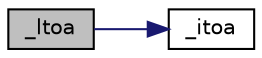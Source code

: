 digraph "_ltoa"
{
  edge [fontname="Helvetica",fontsize="10",labelfontname="Helvetica",labelfontsize="10"];
  node [fontname="Helvetica",fontsize="10",shape=record];
  rankdir="LR";
  Node1 [label="_ltoa",height=0.2,width=0.4,color="black", fillcolor="grey75", style="filled" fontcolor="black"];
  Node1 -> Node2 [color="midnightblue",fontsize="10",style="solid",fontname="Helvetica"];
  Node2 [label="_itoa",height=0.2,width=0.4,color="black", fillcolor="white", style="filled",URL="$_on_board_8c.html#af7636c3c05b145aa2b575a6fc0e0ace2"];
}
